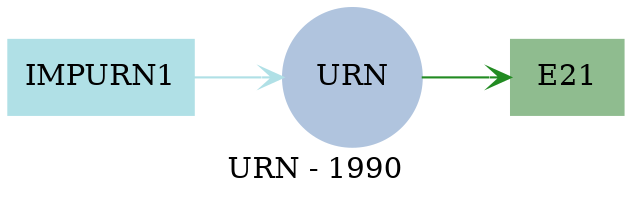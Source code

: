 strict digraph result_commodity_URN {
	label       = "URN - 1990" ;

	compound    = "True" ;
	concentrate = "True" ;
	rankdir     = "LR" ;
	splines     = "True" ;

	node [ shape="box", style="filled" ] ;
	edge [
	  arrowhead  = "vee",
	  fontsize   = "8",
	  label      = "   ",
	  labelfloat = "False",
	  labelfontcolor = "lightgreen"
	  len        = "2",
	  weight     = "0.5",
	] ;

	"URN" [ color="lightsteelblue", href="../results/results1990.svg", shape="circle" ] ;

	subgraph used_techs {
		node [ color="darkseagreen" ] ;

		"E21" [ href="../results/results_E21_1990.svg" ] ;
	}

	subgraph used_techs {
		node [ color="powderblue" ] ;

		"IMPURN1" ;
	}

	subgraph in_use_flows {
		edge [ color="forestgreen" ] ;

		"URN" -> "E21" ;
	}

	subgraph unused_flows {
		edge [ color="powderblue" ] ;

		"IMPURN1" -> "URN" ;
	}
}
